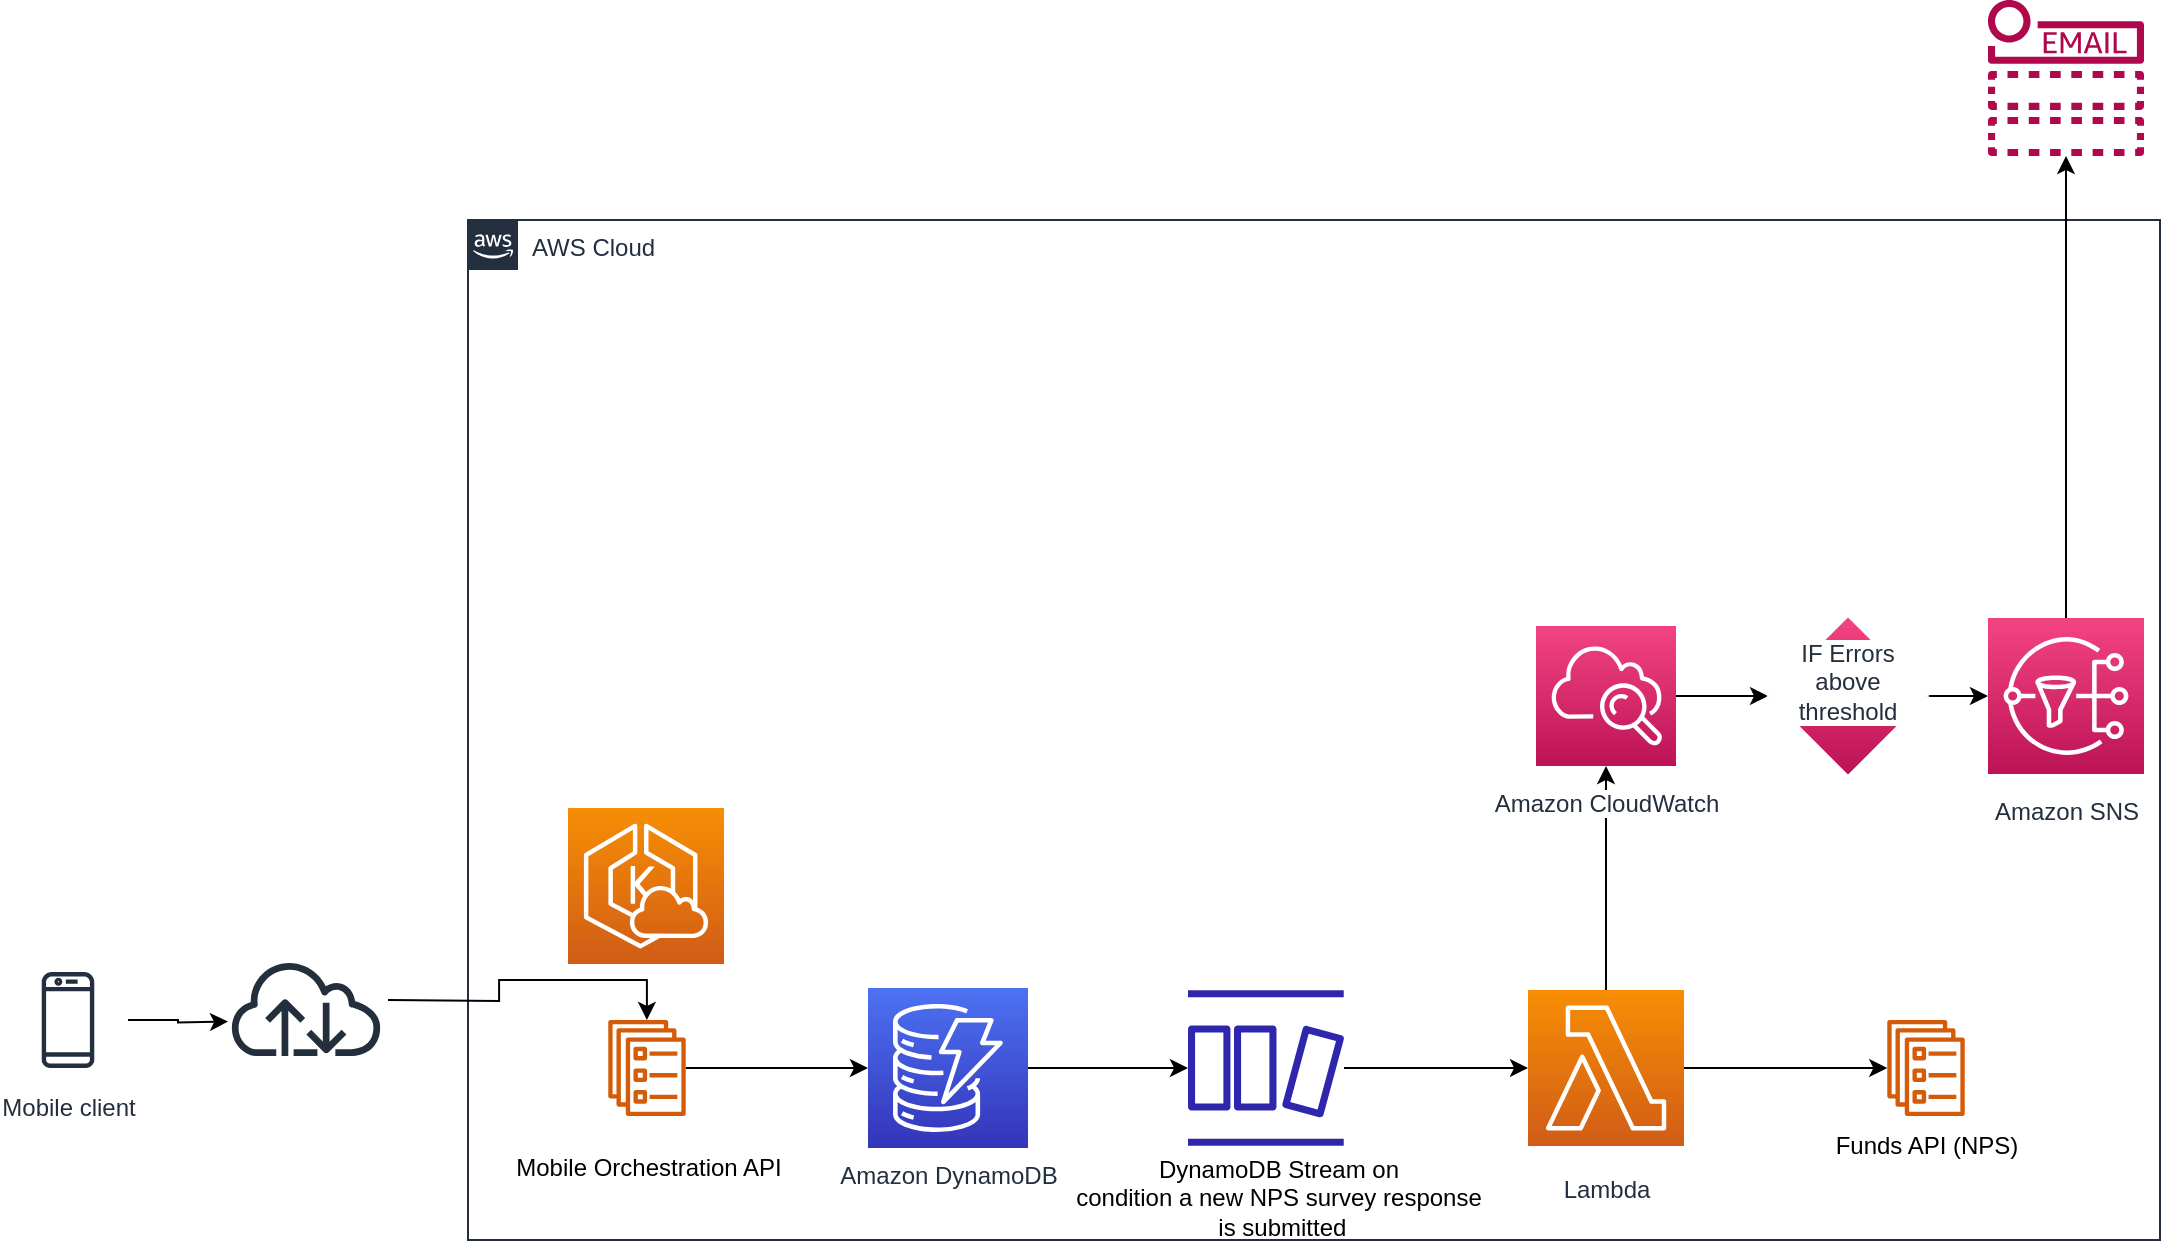 <mxfile version="20.5.1" type="github">
  <diagram id="Ht1M8jgEwFfnCIfOTk4-" name="Page-1">
    <mxGraphModel dx="1426" dy="1621" grid="1" gridSize="10" guides="1" tooltips="1" connect="1" arrows="1" fold="1" page="1" pageScale="1" pageWidth="1169" pageHeight="827" math="0" shadow="0">
      <root>
        <mxCell id="0" />
        <mxCell id="1" parent="0" />
        <mxCell id="UEzPUAAOIrF-is8g5C7q-154" value="AWS Cloud" style="points=[[0,0],[0.25,0],[0.5,0],[0.75,0],[1,0],[1,0.25],[1,0.5],[1,0.75],[1,1],[0.75,1],[0.5,1],[0.25,1],[0,1],[0,0.75],[0,0.5],[0,0.25]];outlineConnect=0;gradientColor=none;html=1;whiteSpace=wrap;fontSize=12;fontStyle=0;shape=mxgraph.aws4.group;grIcon=mxgraph.aws4.group_aws_cloud_alt;strokeColor=#232F3E;fillColor=none;verticalAlign=top;align=left;spacingLeft=30;fontColor=#232F3E;dashed=0;labelBackgroundColor=#ffffff;container=1;pointerEvents=0;collapsible=0;recursiveResize=0;" parent="1" vertex="1">
          <mxGeometry x="270" y="-700" width="846" height="510" as="geometry" />
        </mxCell>
        <mxCell id="DON3wK8HoITrnUWRR37Y-8" style="edgeStyle=orthogonalEdgeStyle;rounded=0;orthogonalLoop=1;jettySize=auto;html=1;" edge="1" parent="UEzPUAAOIrF-is8g5C7q-154" source="UEzPUAAOIrF-is8g5C7q-149" target="DON3wK8HoITrnUWRR37Y-7">
          <mxGeometry relative="1" as="geometry" />
        </mxCell>
        <mxCell id="UEzPUAAOIrF-is8g5C7q-149" value="Amazon DynamoDB" style="outlineConnect=0;fontColor=#232F3E;gradientColor=#4D72F3;gradientDirection=north;fillColor=#3334B9;strokeColor=#ffffff;dashed=0;verticalLabelPosition=bottom;verticalAlign=top;align=center;html=1;fontSize=12;fontStyle=0;aspect=fixed;shape=mxgraph.aws4.resourceIcon;resIcon=mxgraph.aws4.dynamodb;labelBackgroundColor=#ffffff;" parent="UEzPUAAOIrF-is8g5C7q-154" vertex="1">
          <mxGeometry x="200" y="384" width="80" height="80" as="geometry" />
        </mxCell>
        <mxCell id="DON3wK8HoITrnUWRR37Y-20" style="edgeStyle=orthogonalEdgeStyle;rounded=0;orthogonalLoop=1;jettySize=auto;html=1;" edge="1" parent="UEzPUAAOIrF-is8g5C7q-154" source="UEzPUAAOIrF-is8g5C7q-148" target="DON3wK8HoITrnUWRR37Y-17">
          <mxGeometry relative="1" as="geometry" />
        </mxCell>
        <mxCell id="DON3wK8HoITrnUWRR37Y-31" style="edgeStyle=orthogonalEdgeStyle;rounded=0;orthogonalLoop=1;jettySize=auto;html=1;" edge="1" parent="UEzPUAAOIrF-is8g5C7q-154" source="UEzPUAAOIrF-is8g5C7q-148" target="UEzPUAAOIrF-is8g5C7q-144">
          <mxGeometry relative="1" as="geometry" />
        </mxCell>
        <mxCell id="UEzPUAAOIrF-is8g5C7q-148" value="Lambda" style="outlineConnect=0;fontColor=#232F3E;gradientColor=#F78E04;gradientDirection=north;fillColor=#D05C17;strokeColor=#ffffff;dashed=0;verticalLabelPosition=bottom;verticalAlign=top;align=center;html=1;fontSize=12;fontStyle=0;aspect=fixed;shape=mxgraph.aws4.resourceIcon;resIcon=mxgraph.aws4.lambda;labelBackgroundColor=#ffffff;spacingTop=8;" parent="UEzPUAAOIrF-is8g5C7q-154" vertex="1">
          <mxGeometry x="530" y="385" width="78" height="78" as="geometry" />
        </mxCell>
        <mxCell id="DON3wK8HoITrnUWRR37Y-26" value="" style="edgeStyle=orthogonalEdgeStyle;rounded=0;orthogonalLoop=1;jettySize=auto;html=1;" edge="1" parent="UEzPUAAOIrF-is8g5C7q-154" source="UEzPUAAOIrF-is8g5C7q-144" target="DON3wK8HoITrnUWRR37Y-25">
          <mxGeometry relative="1" as="geometry" />
        </mxCell>
        <mxCell id="UEzPUAAOIrF-is8g5C7q-144" value="Amazon CloudWatch" style="outlineConnect=0;fontColor=#232F3E;gradientColor=#F34482;gradientDirection=north;fillColor=#BC1356;strokeColor=#ffffff;dashed=0;verticalLabelPosition=bottom;verticalAlign=top;align=center;html=1;fontSize=12;fontStyle=0;aspect=fixed;shape=mxgraph.aws4.resourceIcon;resIcon=mxgraph.aws4.cloudwatch;labelBackgroundColor=#ffffff;spacingTop=5;" parent="UEzPUAAOIrF-is8g5C7q-154" vertex="1">
          <mxGeometry x="534" y="203" width="70" height="70" as="geometry" />
        </mxCell>
        <mxCell id="UEzPUAAOIrF-is8g5C7q-145" value="Amazon SNS" style="outlineConnect=0;fontColor=#232F3E;gradientColor=#F34482;gradientDirection=north;fillColor=#BC1356;strokeColor=#ffffff;dashed=0;verticalLabelPosition=bottom;verticalAlign=top;align=center;html=1;fontSize=12;fontStyle=0;aspect=fixed;shape=mxgraph.aws4.resourceIcon;resIcon=mxgraph.aws4.sns;labelBackgroundColor=#ffffff;spacingTop=5;" parent="UEzPUAAOIrF-is8g5C7q-154" vertex="1">
          <mxGeometry x="760" y="199" width="78" height="78" as="geometry" />
        </mxCell>
        <mxCell id="DON3wK8HoITrnUWRR37Y-9" style="edgeStyle=orthogonalEdgeStyle;rounded=0;orthogonalLoop=1;jettySize=auto;html=1;" edge="1" parent="UEzPUAAOIrF-is8g5C7q-154" source="DON3wK8HoITrnUWRR37Y-7" target="UEzPUAAOIrF-is8g5C7q-148">
          <mxGeometry relative="1" as="geometry" />
        </mxCell>
        <mxCell id="DON3wK8HoITrnUWRR37Y-7" value="" style="sketch=0;outlineConnect=0;fontColor=#232F3E;gradientColor=none;fillColor=#2E27AD;strokeColor=none;dashed=0;verticalLabelPosition=bottom;verticalAlign=top;align=center;html=1;fontSize=12;fontStyle=0;aspect=fixed;pointerEvents=1;shape=mxgraph.aws4.dynamodb_stream;" vertex="1" parent="UEzPUAAOIrF-is8g5C7q-154">
          <mxGeometry x="360" y="385" width="78" height="78" as="geometry" />
        </mxCell>
        <mxCell id="DON3wK8HoITrnUWRR37Y-10" value="" style="sketch=0;points=[[0,0,0],[0.25,0,0],[0.5,0,0],[0.75,0,0],[1,0,0],[0,1,0],[0.25,1,0],[0.5,1,0],[0.75,1,0],[1,1,0],[0,0.25,0],[0,0.5,0],[0,0.75,0],[1,0.25,0],[1,0.5,0],[1,0.75,0]];outlineConnect=0;fontColor=#232F3E;gradientColor=#F78E04;gradientDirection=north;fillColor=#D05C17;strokeColor=#ffffff;dashed=0;verticalLabelPosition=bottom;verticalAlign=top;align=center;html=1;fontSize=12;fontStyle=0;aspect=fixed;shape=mxgraph.aws4.resourceIcon;resIcon=mxgraph.aws4.eks_cloud;" vertex="1" parent="UEzPUAAOIrF-is8g5C7q-154">
          <mxGeometry x="50" y="294" width="78" height="78" as="geometry" />
        </mxCell>
        <mxCell id="DON3wK8HoITrnUWRR37Y-16" style="edgeStyle=orthogonalEdgeStyle;rounded=0;orthogonalLoop=1;jettySize=auto;html=1;" edge="1" parent="UEzPUAAOIrF-is8g5C7q-154" source="DON3wK8HoITrnUWRR37Y-11" target="UEzPUAAOIrF-is8g5C7q-149">
          <mxGeometry relative="1" as="geometry" />
        </mxCell>
        <mxCell id="DON3wK8HoITrnUWRR37Y-11" value="" style="sketch=0;outlineConnect=0;fontColor=#232F3E;gradientColor=none;fillColor=#D45B07;strokeColor=none;dashed=0;verticalLabelPosition=bottom;verticalAlign=top;align=center;html=1;fontSize=12;fontStyle=0;aspect=fixed;pointerEvents=1;shape=mxgraph.aws4.ecs_service;" vertex="1" parent="UEzPUAAOIrF-is8g5C7q-154">
          <mxGeometry x="70" y="400" width="39" height="48" as="geometry" />
        </mxCell>
        <mxCell id="DON3wK8HoITrnUWRR37Y-12" value="Mobile Orchestration API" style="text;html=1;align=center;verticalAlign=middle;resizable=0;points=[];autosize=1;strokeColor=none;fillColor=none;" vertex="1" parent="UEzPUAAOIrF-is8g5C7q-154">
          <mxGeometry x="10" y="459" width="160" height="30" as="geometry" />
        </mxCell>
        <mxCell id="DON3wK8HoITrnUWRR37Y-17" value="" style="sketch=0;outlineConnect=0;fontColor=#232F3E;gradientColor=none;fillColor=#D45B07;strokeColor=none;dashed=0;verticalLabelPosition=bottom;verticalAlign=top;align=center;html=1;fontSize=12;fontStyle=0;aspect=fixed;pointerEvents=1;shape=mxgraph.aws4.ecs_service;" vertex="1" parent="UEzPUAAOIrF-is8g5C7q-154">
          <mxGeometry x="709.5" y="400" width="39" height="48" as="geometry" />
        </mxCell>
        <mxCell id="DON3wK8HoITrnUWRR37Y-18" value="Funds API (NPS)" style="text;html=1;align=center;verticalAlign=middle;resizable=0;points=[];autosize=1;strokeColor=none;fillColor=none;" vertex="1" parent="UEzPUAAOIrF-is8g5C7q-154">
          <mxGeometry x="674" y="448" width="110" height="30" as="geometry" />
        </mxCell>
        <mxCell id="DON3wK8HoITrnUWRR37Y-22" value="DynamoDB Stream on &lt;br&gt;condition a new NPS survey response&lt;br&gt;&amp;nbsp;is submitted" style="text;html=1;align=center;verticalAlign=middle;resizable=0;points=[];autosize=1;strokeColor=none;fillColor=none;" vertex="1" parent="UEzPUAAOIrF-is8g5C7q-154">
          <mxGeometry x="290" y="459" width="230" height="60" as="geometry" />
        </mxCell>
        <mxCell id="DON3wK8HoITrnUWRR37Y-28" value="" style="edgeStyle=orthogonalEdgeStyle;rounded=0;orthogonalLoop=1;jettySize=auto;html=1;" edge="1" parent="UEzPUAAOIrF-is8g5C7q-154" source="DON3wK8HoITrnUWRR37Y-25" target="UEzPUAAOIrF-is8g5C7q-145">
          <mxGeometry relative="1" as="geometry" />
        </mxCell>
        <mxCell id="DON3wK8HoITrnUWRR37Y-25" value="IF Errors above threshold" style="rhombus;whiteSpace=wrap;html=1;verticalAlign=top;fillColor=#BC1356;strokeColor=#ffffff;fontColor=#232F3E;gradientColor=#F34482;gradientDirection=north;dashed=0;fontStyle=0;labelBackgroundColor=#ffffff;spacingTop=5;" vertex="1" parent="UEzPUAAOIrF-is8g5C7q-154">
          <mxGeometry x="650" y="198" width="80" height="80" as="geometry" />
        </mxCell>
        <mxCell id="DON3wK8HoITrnUWRR37Y-14" style="edgeStyle=orthogonalEdgeStyle;rounded=0;orthogonalLoop=1;jettySize=auto;html=1;entryX=0;entryY=0.7;entryDx=0;entryDy=0;entryPerimeter=0;" edge="1" parent="1" source="DON3wK8HoITrnUWRR37Y-3">
          <mxGeometry relative="1" as="geometry">
            <mxPoint x="150" y="-299.2" as="targetPoint" />
          </mxGeometry>
        </mxCell>
        <mxCell id="DON3wK8HoITrnUWRR37Y-3" value="Mobile client" style="sketch=0;outlineConnect=0;fontColor=#232F3E;gradientColor=none;strokeColor=#232F3E;fillColor=#ffffff;dashed=0;verticalLabelPosition=bottom;verticalAlign=top;align=center;html=1;fontSize=12;fontStyle=0;aspect=fixed;shape=mxgraph.aws4.resourceIcon;resIcon=mxgraph.aws4.mobile_client;" vertex="1" parent="1">
          <mxGeometry x="40" y="-330" width="60" height="60" as="geometry" />
        </mxCell>
        <mxCell id="DON3wK8HoITrnUWRR37Y-15" style="edgeStyle=orthogonalEdgeStyle;rounded=0;orthogonalLoop=1;jettySize=auto;html=1;" edge="1" parent="1" target="DON3wK8HoITrnUWRR37Y-11">
          <mxGeometry relative="1" as="geometry">
            <mxPoint x="230" y="-310" as="sourcePoint" />
          </mxGeometry>
        </mxCell>
        <mxCell id="DON3wK8HoITrnUWRR37Y-21" value="" style="sketch=0;outlineConnect=0;fontColor=#232F3E;gradientColor=none;fillColor=#232F3D;strokeColor=none;dashed=0;verticalLabelPosition=bottom;verticalAlign=top;align=center;html=1;fontSize=12;fontStyle=0;aspect=fixed;pointerEvents=1;shape=mxgraph.aws4.internet;" vertex="1" parent="1">
          <mxGeometry x="150" y="-330" width="78" height="48" as="geometry" />
        </mxCell>
        <mxCell id="DON3wK8HoITrnUWRR37Y-29" value="" style="sketch=0;outlineConnect=0;fontColor=#232F3E;gradientColor=none;fillColor=#B0084D;strokeColor=none;dashed=0;verticalLabelPosition=bottom;verticalAlign=top;align=center;html=1;fontSize=12;fontStyle=0;aspect=fixed;pointerEvents=1;shape=mxgraph.aws4.email_notification;" vertex="1" parent="1">
          <mxGeometry x="1030" y="-810" width="78" height="78" as="geometry" />
        </mxCell>
        <mxCell id="DON3wK8HoITrnUWRR37Y-30" style="edgeStyle=orthogonalEdgeStyle;rounded=0;orthogonalLoop=1;jettySize=auto;html=1;" edge="1" parent="1" source="UEzPUAAOIrF-is8g5C7q-145" target="DON3wK8HoITrnUWRR37Y-29">
          <mxGeometry relative="1" as="geometry" />
        </mxCell>
      </root>
    </mxGraphModel>
  </diagram>
</mxfile>
